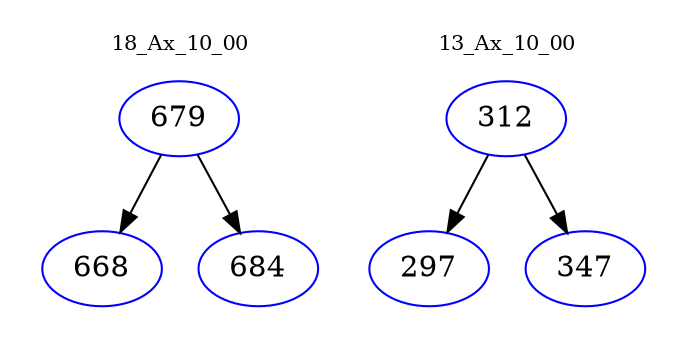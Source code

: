 digraph{
subgraph cluster_0 {
color = white
label = "18_Ax_10_00";
fontsize=10;
T0_679 [label="679", color="blue"]
T0_679 -> T0_668 [color="black"]
T0_668 [label="668", color="blue"]
T0_679 -> T0_684 [color="black"]
T0_684 [label="684", color="blue"]
}
subgraph cluster_1 {
color = white
label = "13_Ax_10_00";
fontsize=10;
T1_312 [label="312", color="blue"]
T1_312 -> T1_297 [color="black"]
T1_297 [label="297", color="blue"]
T1_312 -> T1_347 [color="black"]
T1_347 [label="347", color="blue"]
}
}
